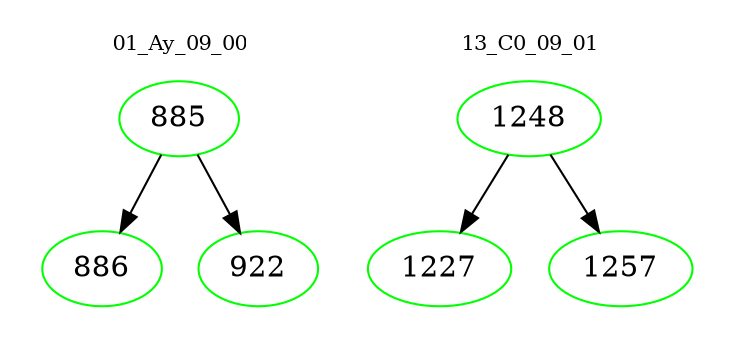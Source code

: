 digraph{
subgraph cluster_0 {
color = white
label = "01_Ay_09_00";
fontsize=10;
T0_885 [label="885", color="green"]
T0_885 -> T0_886 [color="black"]
T0_886 [label="886", color="green"]
T0_885 -> T0_922 [color="black"]
T0_922 [label="922", color="green"]
}
subgraph cluster_1 {
color = white
label = "13_C0_09_01";
fontsize=10;
T1_1248 [label="1248", color="green"]
T1_1248 -> T1_1227 [color="black"]
T1_1227 [label="1227", color="green"]
T1_1248 -> T1_1257 [color="black"]
T1_1257 [label="1257", color="green"]
}
}
